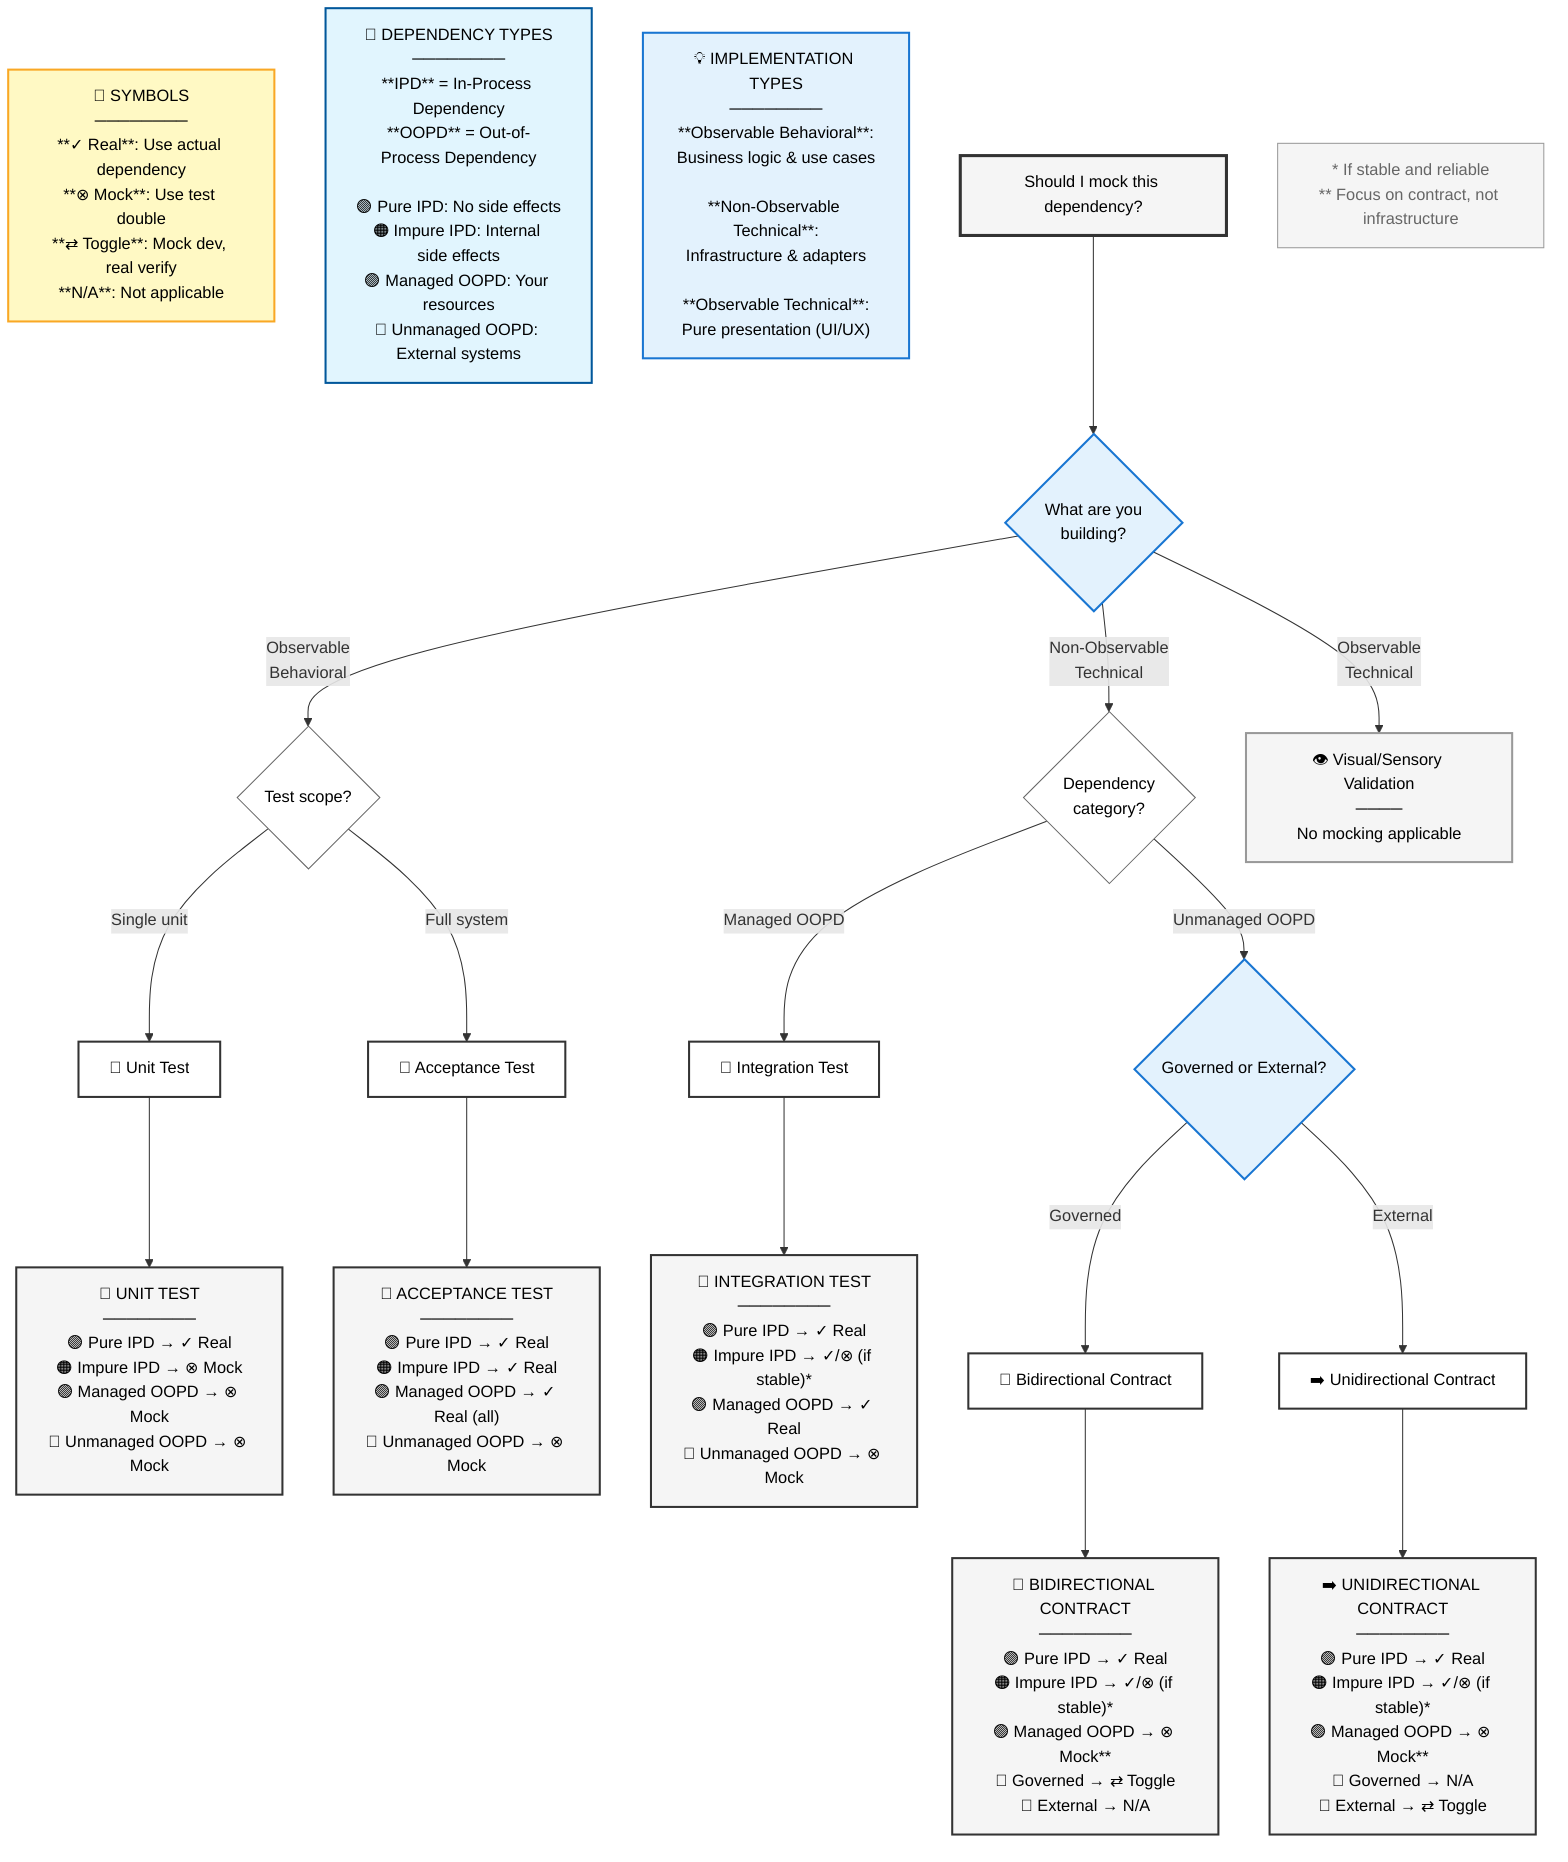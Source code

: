 graph TD
    %% Reference boxes (no arrows to main flow)
    Legend["📖 SYMBOLS<br/>────────<br/>**✓ Real**: Use actual dependency<br/>**⊗ Mock**: Use test double<br/>**⇄ Toggle**: Mock dev, real verify<br/>**N/A**: Not applicable"]
    
    DepTypes["🎨 DEPENDENCY TYPES<br/>────────<br/>**IPD** = In-Process Dependency<br/>**OOPD** = Out-of-Process Dependency<br/><br/>🟣 Pure IPD: No side effects<br/>🟠 Impure IPD: Internal side effects<br/>🟢 Managed OOPD: Your resources<br/>🔵 Unmanaged OOPD: External systems"]
    
    Info["💡 IMPLEMENTATION TYPES<br/>────────<br/>**Observable Behavioral**:<br/>Business logic & use cases<br/><br/>**Non-Observable Technical**:<br/>Infrastructure & adapters<br/><br/>**Observable Technical**:<br/>Pure presentation (UI/UX)"]
    
    %% Main decision flow
    Start["Should I mock this dependency?"]
    
    Start --> Q1{"What are you<br/>building?"}
    
    Q1 -->|Observable<br/>Behavioral| BehaviorSplit{"Test scope?"}
    Q1 -->|Non-Observable<br/>Technical| TechSplit{"Dependency<br/>category?"}
    Q1 -->|Observable<br/>Technical| Visual["👁️ Visual/Sensory Validation<br/>────<br/>No mocking applicable"]
    
    BehaviorSplit -->|Single unit| UnitChoice["🔬 Unit Test"]
    BehaviorSplit -->|Full system| AccChoice["🎯 Acceptance Test"]
    
    TechSplit -->|Managed OOPD| IntChoice["🔌 Integration Test"]
    TechSplit -->|Unmanaged OOPD| ContractRoute{"Governed or External?"}
    
    ContractRoute -->|Governed| BiChoice["🤝 Bidirectional Contract"]
    ContractRoute -->|External| UniChoice["➡️ Unidirectional Contract"]
    
    %% Compact answer nodes
    UnitChoice --> UnitAnswer["🔬 UNIT TEST<br/>────────<br/>🟣 Pure IPD → ✓ Real<br/>🟠 Impure IPD → ⊗ Mock<br/>🟢 Managed OOPD → ⊗ Mock<br/>🔵 Unmanaged OOPD → ⊗ Mock"]
    
    IntChoice --> IntAnswer["🔌 INTEGRATION TEST<br/>────────<br/>🟣 Pure IPD → ✓ Real<br/>🟠 Impure IPD → ✓/⊗ (if stable)*<br/>🟢 Managed OOPD → ✓ Real<br/>🔵 Unmanaged OOPD → ⊗ Mock"]
    
    BiChoice --> BiAnswer["🤝 BIDIRECTIONAL CONTRACT<br/>────────<br/>🟣 Pure IPD → ✓ Real<br/>🟠 Impure IPD → ✓/⊗ (if stable)*<br/>🟢 Managed OOPD → ⊗ Mock**<br/>🔵 Governed → ⇄ Toggle<br/>🔵 External → N/A"]
    
    UniChoice --> UniAnswer["➡️ UNIDIRECTIONAL CONTRACT<br/>────────<br/>🟣 Pure IPD → ✓ Real<br/>🟠 Impure IPD → ✓/⊗ (if stable)*<br/>🟢 Managed OOPD → ⊗ Mock**<br/>🔵 Governed → N/A<br/>🔵 External → ⇄ Toggle"]
    
    AccChoice --> AccAnswer["🎯 ACCEPTANCE TEST<br/>────────<br/>🟣 Pure IPD → ✓ Real<br/>🟠 Impure IPD → ✓ Real<br/>🟢 Managed OOPD → ✓ Real (all)<br/>🔵 Unmanaged OOPD → ⊗ Mock"]
    
    %% Footnotes
    Footnotes["* If stable and reliable<br/>** Focus on contract, not infrastructure"]
    
    %% Styling - minimal, functional only
    style Legend fill:#fff9c4,stroke:#f9a825,stroke-width:2px,color:#000
    style DepTypes fill:#e1f5fe,stroke:#01579b,stroke-width:2px,color:#000
    style Info fill:#e3f2fd,stroke:#1976d2,stroke-width:2px,color:#000
    style Footnotes fill:#f5f5f5,stroke:#999,stroke-width:1px,color:#666
    
    style Start fill:#f5f5f5,stroke:#333,stroke-width:3px,color:#000
    style Q1 fill:#e3f2fd,stroke:#1976d2,stroke-width:2px,color:#000
    style BehaviorSplit fill:#fff,stroke:#666,stroke-width:1px,color:#000
    style TechSplit fill:#fff,stroke:#666,stroke-width:1px,color:#000
    style ContractRoute fill:#e3f2fd,stroke:#1976d2,stroke-width:2px,color:#000
    
    style Visual fill:#f5f5f5,stroke:#999,stroke-width:2px,color:#000
    style UnitChoice fill:#fff,stroke:#333,stroke-width:2px,color:#000
    style IntChoice fill:#fff,stroke:#333,stroke-width:2px,color:#000
    style BiChoice fill:#fff,stroke:#333,stroke-width:2px,color:#000
    style UniChoice fill:#fff,stroke:#333,stroke-width:2px,color:#000
    style AccChoice fill:#fff,stroke:#333,stroke-width:2px,color:#000
    
    style UnitAnswer fill:#f5f5f5,stroke:#333,stroke-width:2px,color:#000
    style IntAnswer fill:#f5f5f5,stroke:#333,stroke-width:2px,color:#000
    style BiAnswer fill:#f5f5f5,stroke:#333,stroke-width:2px,color:#000
    style UniAnswer fill:#f5f5f5,stroke:#333,stroke-width:2px,color:#000
    style AccAnswer fill:#f5f5f5,stroke:#333,stroke-width:2px,color:#000